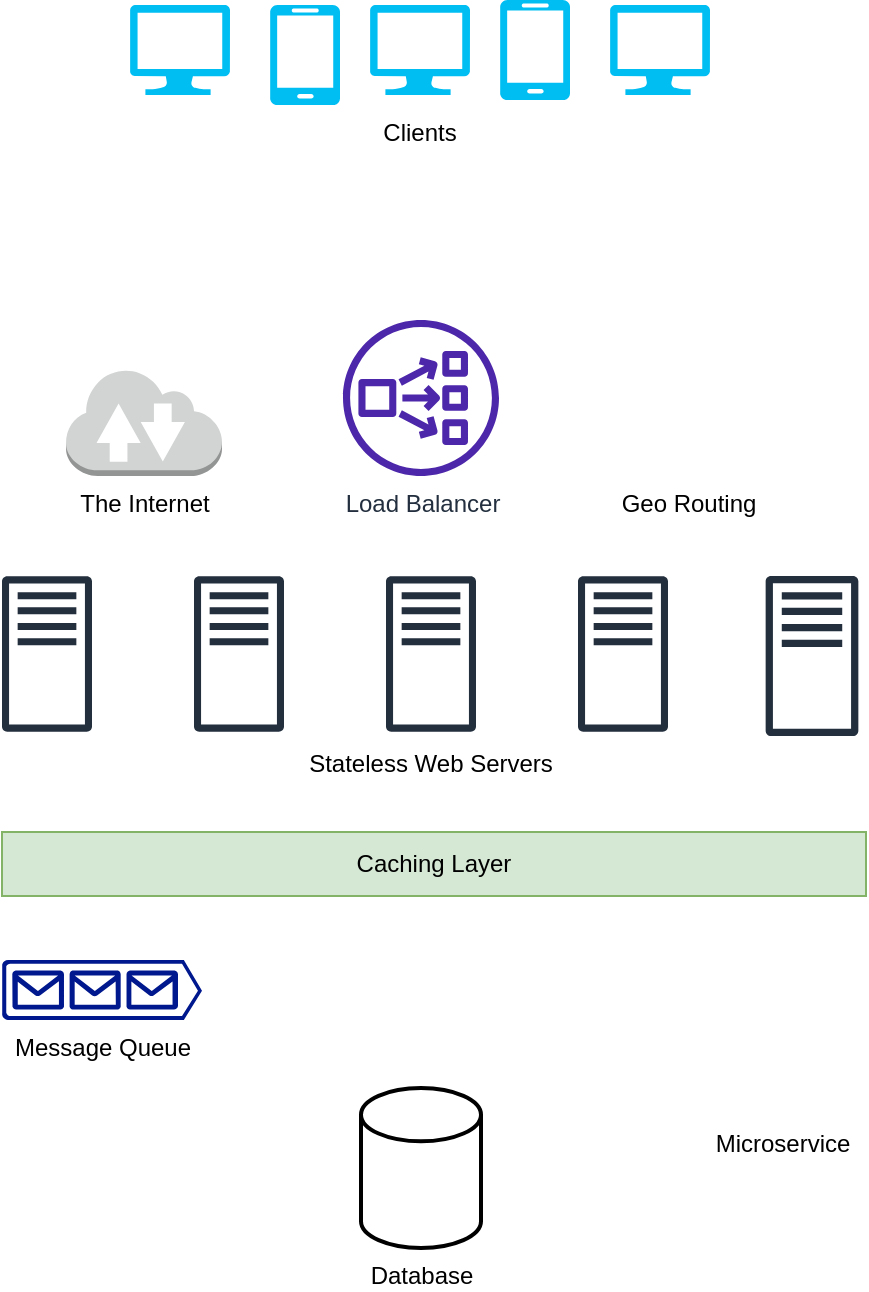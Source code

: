 <mxfile version="20.2.2" type="github">
  <diagram id="m3HsGJ8t5_kxkbI8cPeJ" name="Page-1">
    <mxGraphModel dx="882" dy="843" grid="1" gridSize="8" guides="1" tooltips="1" connect="1" arrows="1" fold="1" page="0" pageScale="1" pageWidth="850" pageHeight="1100" math="0" shadow="0">
      <root>
        <mxCell id="0" />
        <mxCell id="1" parent="0" />
        <mxCell id="sVO2ctUpy_3r26cttc1g-8" value="Clients" style="group;labelPosition=center;verticalLabelPosition=bottom;align=center;verticalAlign=top;" vertex="1" connectable="0" parent="1">
          <mxGeometry x="272" y="32" width="290" height="52.5" as="geometry" />
        </mxCell>
        <mxCell id="sVO2ctUpy_3r26cttc1g-1" value="" style="verticalLabelPosition=bottom;html=1;verticalAlign=top;align=center;strokeColor=none;fillColor=#00BEF2;shape=mxgraph.azure.mobile;pointerEvents=1;" vertex="1" parent="sVO2ctUpy_3r26cttc1g-8">
          <mxGeometry x="70" y="2.5" width="35" height="50" as="geometry" />
        </mxCell>
        <mxCell id="sVO2ctUpy_3r26cttc1g-2" value="" style="verticalLabelPosition=bottom;html=1;verticalAlign=top;align=center;strokeColor=none;fillColor=#00BEF2;shape=mxgraph.azure.computer;pointerEvents=1;" vertex="1" parent="sVO2ctUpy_3r26cttc1g-8">
          <mxGeometry y="2.5" width="50" height="45" as="geometry" />
        </mxCell>
        <mxCell id="sVO2ctUpy_3r26cttc1g-5" value="" style="verticalLabelPosition=bottom;html=1;verticalAlign=top;align=center;strokeColor=none;fillColor=#00BEF2;shape=mxgraph.azure.computer;pointerEvents=1;" vertex="1" parent="sVO2ctUpy_3r26cttc1g-8">
          <mxGeometry x="120" y="2.5" width="50" height="45" as="geometry" />
        </mxCell>
        <mxCell id="sVO2ctUpy_3r26cttc1g-6" value="" style="verticalLabelPosition=bottom;html=1;verticalAlign=top;align=center;strokeColor=none;fillColor=#00BEF2;shape=mxgraph.azure.mobile;pointerEvents=1;" vertex="1" parent="sVO2ctUpy_3r26cttc1g-8">
          <mxGeometry x="185" width="35" height="50" as="geometry" />
        </mxCell>
        <mxCell id="sVO2ctUpy_3r26cttc1g-7" value="" style="verticalLabelPosition=bottom;html=1;verticalAlign=top;align=center;strokeColor=none;fillColor=#00BEF2;shape=mxgraph.azure.computer;pointerEvents=1;" vertex="1" parent="sVO2ctUpy_3r26cttc1g-8">
          <mxGeometry x="240" y="2.5" width="50" height="45" as="geometry" />
        </mxCell>
        <mxCell id="sVO2ctUpy_3r26cttc1g-11" value="The Internet" style="outlineConnect=0;dashed=0;verticalLabelPosition=bottom;verticalAlign=top;align=center;html=1;shape=mxgraph.aws3.internet_2;fillColor=#D2D3D3;gradientColor=none;" vertex="1" parent="1">
          <mxGeometry x="240" y="216" width="78" height="54" as="geometry" />
        </mxCell>
        <mxCell id="sVO2ctUpy_3r26cttc1g-12" value="Load Balancer" style="sketch=0;outlineConnect=0;fontColor=#232F3E;gradientColor=none;fillColor=#4D27AA;strokeColor=none;dashed=0;verticalLabelPosition=bottom;verticalAlign=top;align=center;html=1;fontSize=12;fontStyle=0;aspect=fixed;pointerEvents=1;shape=mxgraph.aws4.network_load_balancer;" vertex="1" parent="1">
          <mxGeometry x="378.5" y="192" width="78" height="78" as="geometry" />
        </mxCell>
        <mxCell id="sVO2ctUpy_3r26cttc1g-14" value="Database" style="strokeWidth=2;html=1;shape=mxgraph.flowchart.database;whiteSpace=wrap;labelPosition=center;verticalLabelPosition=bottom;align=center;verticalAlign=top;" vertex="1" parent="1">
          <mxGeometry x="387.5" y="576" width="60" height="80" as="geometry" />
        </mxCell>
        <mxCell id="sVO2ctUpy_3r26cttc1g-57" value="Stateless Web Servers" style="group;labelPosition=center;verticalLabelPosition=bottom;align=center;verticalAlign=top;" vertex="1" connectable="0" parent="1">
          <mxGeometry x="208" y="320" width="429" height="80" as="geometry" />
        </mxCell>
        <mxCell id="sVO2ctUpy_3r26cttc1g-13" value="" style="sketch=0;outlineConnect=0;fontColor=#232F3E;gradientColor=none;fillColor=#232F3D;strokeColor=none;dashed=0;verticalLabelPosition=bottom;verticalAlign=top;align=center;html=1;fontSize=12;fontStyle=0;aspect=fixed;pointerEvents=1;shape=mxgraph.aws4.traditional_server;" vertex="1" parent="sVO2ctUpy_3r26cttc1g-57">
          <mxGeometry width="45" height="78" as="geometry" />
        </mxCell>
        <mxCell id="sVO2ctUpy_3r26cttc1g-15" value="" style="sketch=0;outlineConnect=0;fontColor=#232F3E;gradientColor=none;fillColor=#232F3D;strokeColor=none;dashed=0;verticalLabelPosition=bottom;verticalAlign=top;align=center;html=1;fontSize=12;fontStyle=0;aspect=fixed;pointerEvents=1;shape=mxgraph.aws4.traditional_server;" vertex="1" parent="sVO2ctUpy_3r26cttc1g-57">
          <mxGeometry x="96" width="45" height="78" as="geometry" />
        </mxCell>
        <mxCell id="sVO2ctUpy_3r26cttc1g-16" value="" style="sketch=0;outlineConnect=0;fontColor=#232F3E;gradientColor=none;fillColor=#232F3D;strokeColor=none;dashed=0;verticalLabelPosition=bottom;verticalAlign=top;align=center;html=1;fontSize=12;fontStyle=0;aspect=fixed;pointerEvents=1;shape=mxgraph.aws4.traditional_server;" vertex="1" parent="sVO2ctUpy_3r26cttc1g-57">
          <mxGeometry x="192" width="45" height="78" as="geometry" />
        </mxCell>
        <mxCell id="sVO2ctUpy_3r26cttc1g-17" value="" style="sketch=0;outlineConnect=0;fontColor=#232F3E;gradientColor=none;fillColor=#232F3D;strokeColor=none;dashed=0;verticalLabelPosition=bottom;verticalAlign=top;align=center;html=1;fontSize=12;fontStyle=0;aspect=fixed;pointerEvents=1;shape=mxgraph.aws4.traditional_server;" vertex="1" parent="sVO2ctUpy_3r26cttc1g-57">
          <mxGeometry x="288" width="45" height="78" as="geometry" />
        </mxCell>
        <mxCell id="sVO2ctUpy_3r26cttc1g-18" value="" style="sketch=0;outlineConnect=0;fontColor=#232F3E;gradientColor=none;fillColor=#232F3D;strokeColor=none;dashed=0;verticalLabelPosition=bottom;verticalAlign=top;align=center;html=1;fontSize=12;fontStyle=0;aspect=fixed;pointerEvents=1;shape=mxgraph.aws4.traditional_server;" vertex="1" parent="sVO2ctUpy_3r26cttc1g-57">
          <mxGeometry x="381" width="48" height="80" as="geometry" />
        </mxCell>
        <mxCell id="sVO2ctUpy_3r26cttc1g-104" value="Geo Routing" style="shape=image;html=1;verticalAlign=top;verticalLabelPosition=bottom;labelBackgroundColor=#ffffff;imageAspect=0;aspect=fixed;image=https://cdn4.iconfinder.com/data/icons/virus-pandemic/96/Pandemic-128.png" vertex="1" parent="1">
          <mxGeometry x="512" y="192" width="78" height="78" as="geometry" />
        </mxCell>
        <mxCell id="sVO2ctUpy_3r26cttc1g-105" value="Caching Layer" style="rounded=0;whiteSpace=wrap;html=1;fillColor=#d5e8d4;strokeColor=#82b366;" vertex="1" parent="1">
          <mxGeometry x="208" y="448" width="432" height="32" as="geometry" />
        </mxCell>
        <mxCell id="sVO2ctUpy_3r26cttc1g-106" value="Message Queue" style="sketch=0;aspect=fixed;pointerEvents=1;shadow=0;dashed=0;html=1;strokeColor=none;labelPosition=center;verticalLabelPosition=bottom;verticalAlign=top;align=center;fillColor=#00188D;shape=mxgraph.azure.queue_generic" vertex="1" parent="1">
          <mxGeometry x="208" y="512" width="100" height="30" as="geometry" />
        </mxCell>
        <mxCell id="sVO2ctUpy_3r26cttc1g-110" value="Microservice" style="shape=image;html=1;verticalAlign=top;verticalLabelPosition=bottom;labelBackgroundColor=#ffffff;imageAspect=0;aspect=fixed;image=https://cdn0.iconfinder.com/data/icons/phosphor-thin-vol-3/256/hexagon-thin-128.png" vertex="1" parent="1">
          <mxGeometry x="559" y="512" width="78" height="78" as="geometry" />
        </mxCell>
      </root>
    </mxGraphModel>
  </diagram>
</mxfile>
